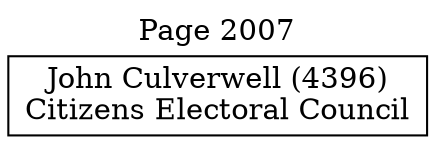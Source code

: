 // House preference flow
digraph "John Culverwell (4396)_Page_2007" {
	graph [label="Page 2007" labelloc=t mclimit=10]
	node [shape=box]
	"John Culverwell (4396)" [label="John Culverwell (4396)
Citizens Electoral Council"]
}
